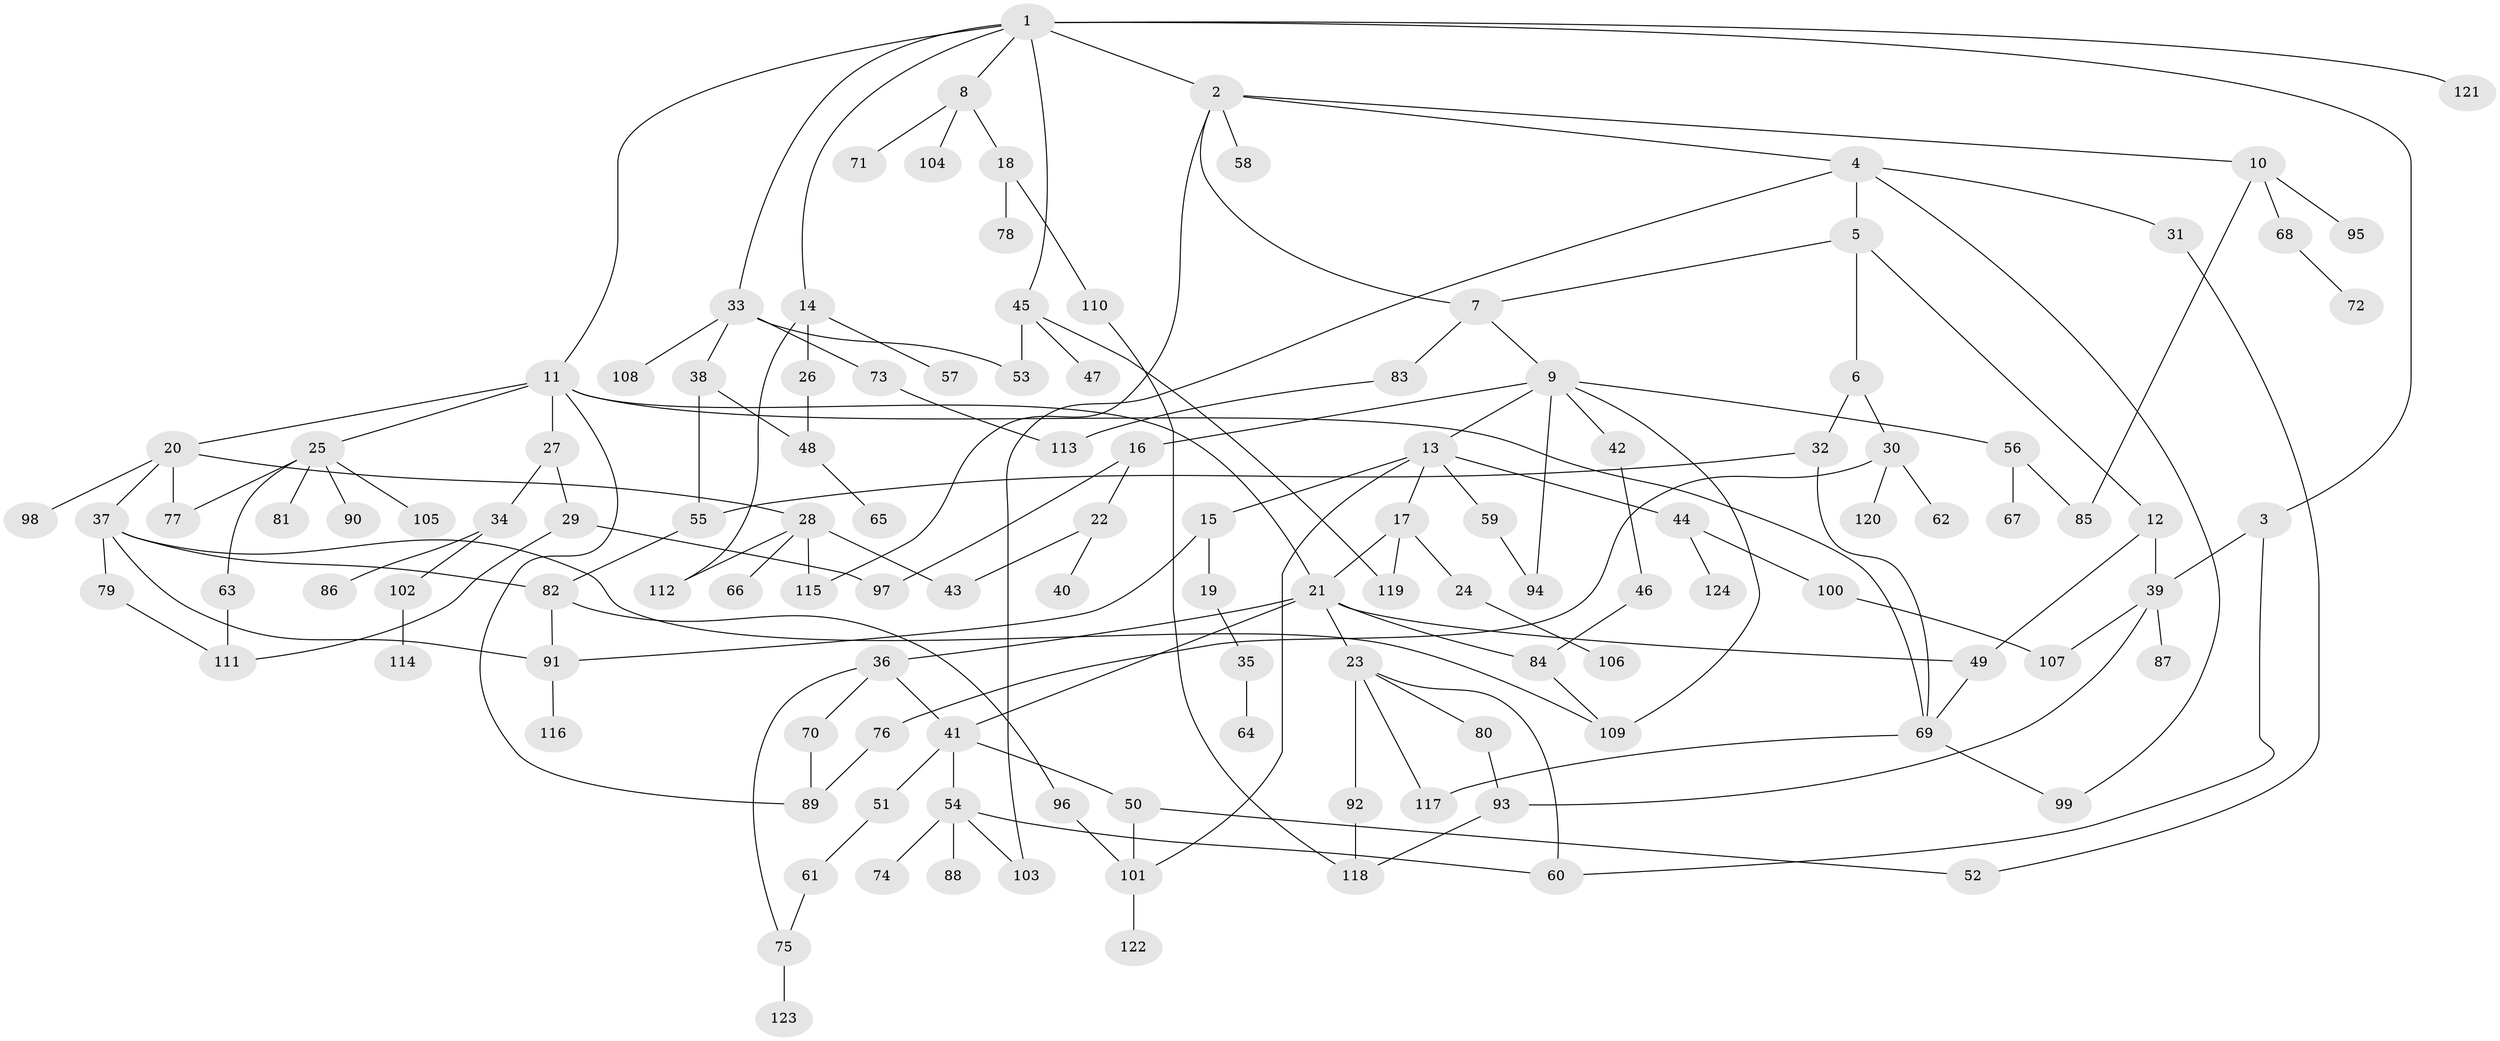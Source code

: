 // Generated by graph-tools (version 1.1) at 2025/34/03/09/25 02:34:18]
// undirected, 124 vertices, 165 edges
graph export_dot {
graph [start="1"]
  node [color=gray90,style=filled];
  1;
  2;
  3;
  4;
  5;
  6;
  7;
  8;
  9;
  10;
  11;
  12;
  13;
  14;
  15;
  16;
  17;
  18;
  19;
  20;
  21;
  22;
  23;
  24;
  25;
  26;
  27;
  28;
  29;
  30;
  31;
  32;
  33;
  34;
  35;
  36;
  37;
  38;
  39;
  40;
  41;
  42;
  43;
  44;
  45;
  46;
  47;
  48;
  49;
  50;
  51;
  52;
  53;
  54;
  55;
  56;
  57;
  58;
  59;
  60;
  61;
  62;
  63;
  64;
  65;
  66;
  67;
  68;
  69;
  70;
  71;
  72;
  73;
  74;
  75;
  76;
  77;
  78;
  79;
  80;
  81;
  82;
  83;
  84;
  85;
  86;
  87;
  88;
  89;
  90;
  91;
  92;
  93;
  94;
  95;
  96;
  97;
  98;
  99;
  100;
  101;
  102;
  103;
  104;
  105;
  106;
  107;
  108;
  109;
  110;
  111;
  112;
  113;
  114;
  115;
  116;
  117;
  118;
  119;
  120;
  121;
  122;
  123;
  124;
  1 -- 2;
  1 -- 3;
  1 -- 8;
  1 -- 11;
  1 -- 14;
  1 -- 33;
  1 -- 45;
  1 -- 121;
  2 -- 4;
  2 -- 10;
  2 -- 58;
  2 -- 115;
  2 -- 7;
  3 -- 39;
  3 -- 60;
  4 -- 5;
  4 -- 31;
  4 -- 103;
  4 -- 99;
  5 -- 6;
  5 -- 7;
  5 -- 12;
  6 -- 30;
  6 -- 32;
  7 -- 9;
  7 -- 83;
  8 -- 18;
  8 -- 71;
  8 -- 104;
  9 -- 13;
  9 -- 16;
  9 -- 42;
  9 -- 56;
  9 -- 94;
  9 -- 109;
  10 -- 68;
  10 -- 85;
  10 -- 95;
  11 -- 20;
  11 -- 25;
  11 -- 27;
  11 -- 69;
  11 -- 89;
  11 -- 21;
  12 -- 39;
  12 -- 49;
  13 -- 15;
  13 -- 17;
  13 -- 44;
  13 -- 59;
  13 -- 101;
  14 -- 26;
  14 -- 57;
  14 -- 112;
  15 -- 19;
  15 -- 91;
  16 -- 22;
  16 -- 97;
  17 -- 21;
  17 -- 24;
  17 -- 119;
  18 -- 78;
  18 -- 110;
  19 -- 35;
  20 -- 28;
  20 -- 37;
  20 -- 77;
  20 -- 98;
  21 -- 23;
  21 -- 36;
  21 -- 49;
  21 -- 84;
  21 -- 41;
  22 -- 40;
  22 -- 43;
  23 -- 60;
  23 -- 80;
  23 -- 92;
  23 -- 117;
  24 -- 106;
  25 -- 63;
  25 -- 81;
  25 -- 90;
  25 -- 105;
  25 -- 77;
  26 -- 48;
  27 -- 29;
  27 -- 34;
  28 -- 43;
  28 -- 66;
  28 -- 115;
  28 -- 112;
  29 -- 97;
  29 -- 111;
  30 -- 62;
  30 -- 76;
  30 -- 120;
  31 -- 52;
  32 -- 55;
  32 -- 69;
  33 -- 38;
  33 -- 53;
  33 -- 73;
  33 -- 108;
  34 -- 86;
  34 -- 102;
  35 -- 64;
  36 -- 41;
  36 -- 70;
  36 -- 75;
  37 -- 79;
  37 -- 82;
  37 -- 91;
  37 -- 109;
  38 -- 48;
  38 -- 55;
  39 -- 87;
  39 -- 107;
  39 -- 93;
  41 -- 50;
  41 -- 51;
  41 -- 54;
  42 -- 46;
  44 -- 100;
  44 -- 124;
  45 -- 47;
  45 -- 119;
  45 -- 53;
  46 -- 84;
  48 -- 65;
  49 -- 69;
  50 -- 101;
  50 -- 52;
  51 -- 61;
  54 -- 74;
  54 -- 88;
  54 -- 60;
  54 -- 103;
  55 -- 82;
  56 -- 67;
  56 -- 85;
  59 -- 94;
  61 -- 75;
  63 -- 111;
  68 -- 72;
  69 -- 99;
  69 -- 117;
  70 -- 89;
  73 -- 113;
  75 -- 123;
  76 -- 89;
  79 -- 111;
  80 -- 93;
  82 -- 96;
  82 -- 91;
  83 -- 113;
  84 -- 109;
  91 -- 116;
  92 -- 118;
  93 -- 118;
  96 -- 101;
  100 -- 107;
  101 -- 122;
  102 -- 114;
  110 -- 118;
}
